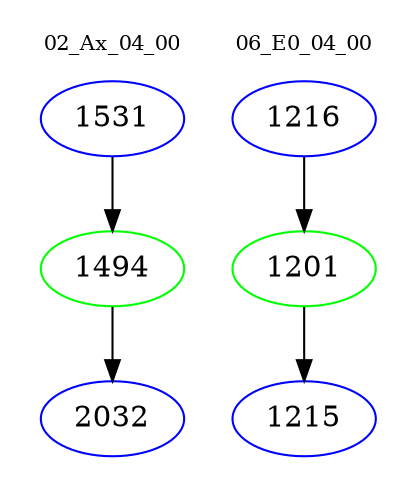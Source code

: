 digraph{
subgraph cluster_0 {
color = white
label = "02_Ax_04_00";
fontsize=10;
T0_1531 [label="1531", color="blue"]
T0_1531 -> T0_1494 [color="black"]
T0_1494 [label="1494", color="green"]
T0_1494 -> T0_2032 [color="black"]
T0_2032 [label="2032", color="blue"]
}
subgraph cluster_1 {
color = white
label = "06_E0_04_00";
fontsize=10;
T1_1216 [label="1216", color="blue"]
T1_1216 -> T1_1201 [color="black"]
T1_1201 [label="1201", color="green"]
T1_1201 -> T1_1215 [color="black"]
T1_1215 [label="1215", color="blue"]
}
}
